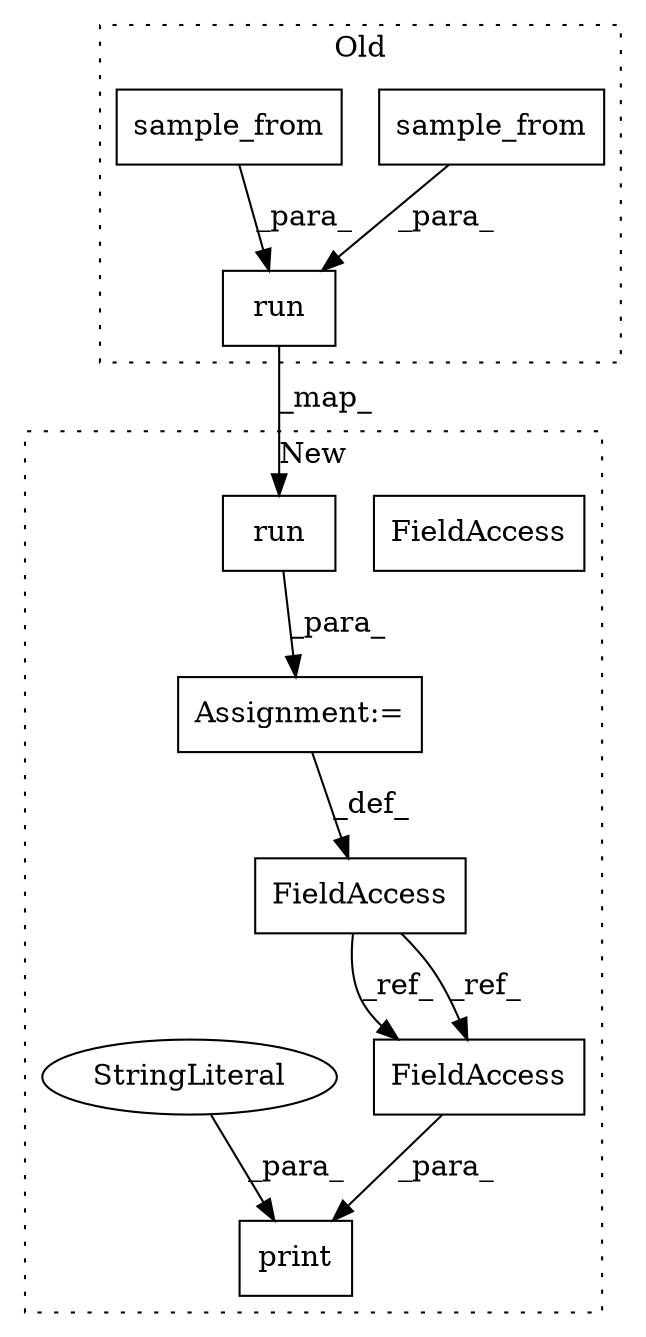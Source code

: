 digraph G {
subgraph cluster0 {
1 [label="sample_from" a="32" s="1352,1417" l="12,1" shape="box"];
5 [label="run" a="32" s="991,1419" l="4,1" shape="box"];
7 [label="sample_from" a="32" s="1271,1331" l="12,1" shape="box"];
label = "Old";
style="dotted";
}
subgraph cluster1 {
2 [label="print" a="32" s="1304,1355" l="6,1" shape="box"];
3 [label="FieldAccess" a="22" s="1335" l="8" shape="box"];
4 [label="FieldAccess" a="22" s="900" l="8" shape="box"];
6 [label="run" a="32" s="914,1295" l="4,1" shape="box"];
8 [label="StringLiteral" a="45" s="1310" l="24" shape="ellipse"];
9 [label="Assignment:=" a="7" s="908" l="1" shape="box"];
10 [label="FieldAccess" a="22" s="1335" l="8" shape="box"];
label = "New";
style="dotted";
}
1 -> 5 [label="_para_"];
4 -> 10 [label="_ref_"];
4 -> 10 [label="_ref_"];
5 -> 6 [label="_map_"];
6 -> 9 [label="_para_"];
7 -> 5 [label="_para_"];
8 -> 2 [label="_para_"];
9 -> 4 [label="_def_"];
10 -> 2 [label="_para_"];
}